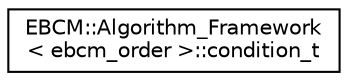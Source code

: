 digraph "Graphical Class Hierarchy"
{
  edge [fontname="Helvetica",fontsize="10",labelfontname="Helvetica",labelfontsize="10"];
  node [fontname="Helvetica",fontsize="10",shape=record];
  rankdir="LR";
  Node0 [label="EBCM::Algorithm_Framework\l\< ebcm_order \>::condition_t",height=0.2,width=0.4,color="black", fillcolor="white", style="filled",URL="$classEBCM_1_1Algorithm__Framework_1_1condition__t.html"];
}
